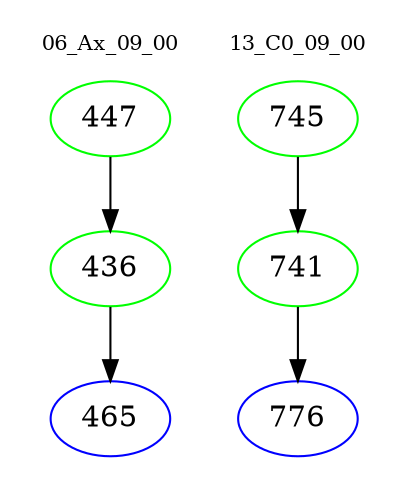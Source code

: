 digraph{
subgraph cluster_0 {
color = white
label = "06_Ax_09_00";
fontsize=10;
T0_447 [label="447", color="green"]
T0_447 -> T0_436 [color="black"]
T0_436 [label="436", color="green"]
T0_436 -> T0_465 [color="black"]
T0_465 [label="465", color="blue"]
}
subgraph cluster_1 {
color = white
label = "13_C0_09_00";
fontsize=10;
T1_745 [label="745", color="green"]
T1_745 -> T1_741 [color="black"]
T1_741 [label="741", color="green"]
T1_741 -> T1_776 [color="black"]
T1_776 [label="776", color="blue"]
}
}
